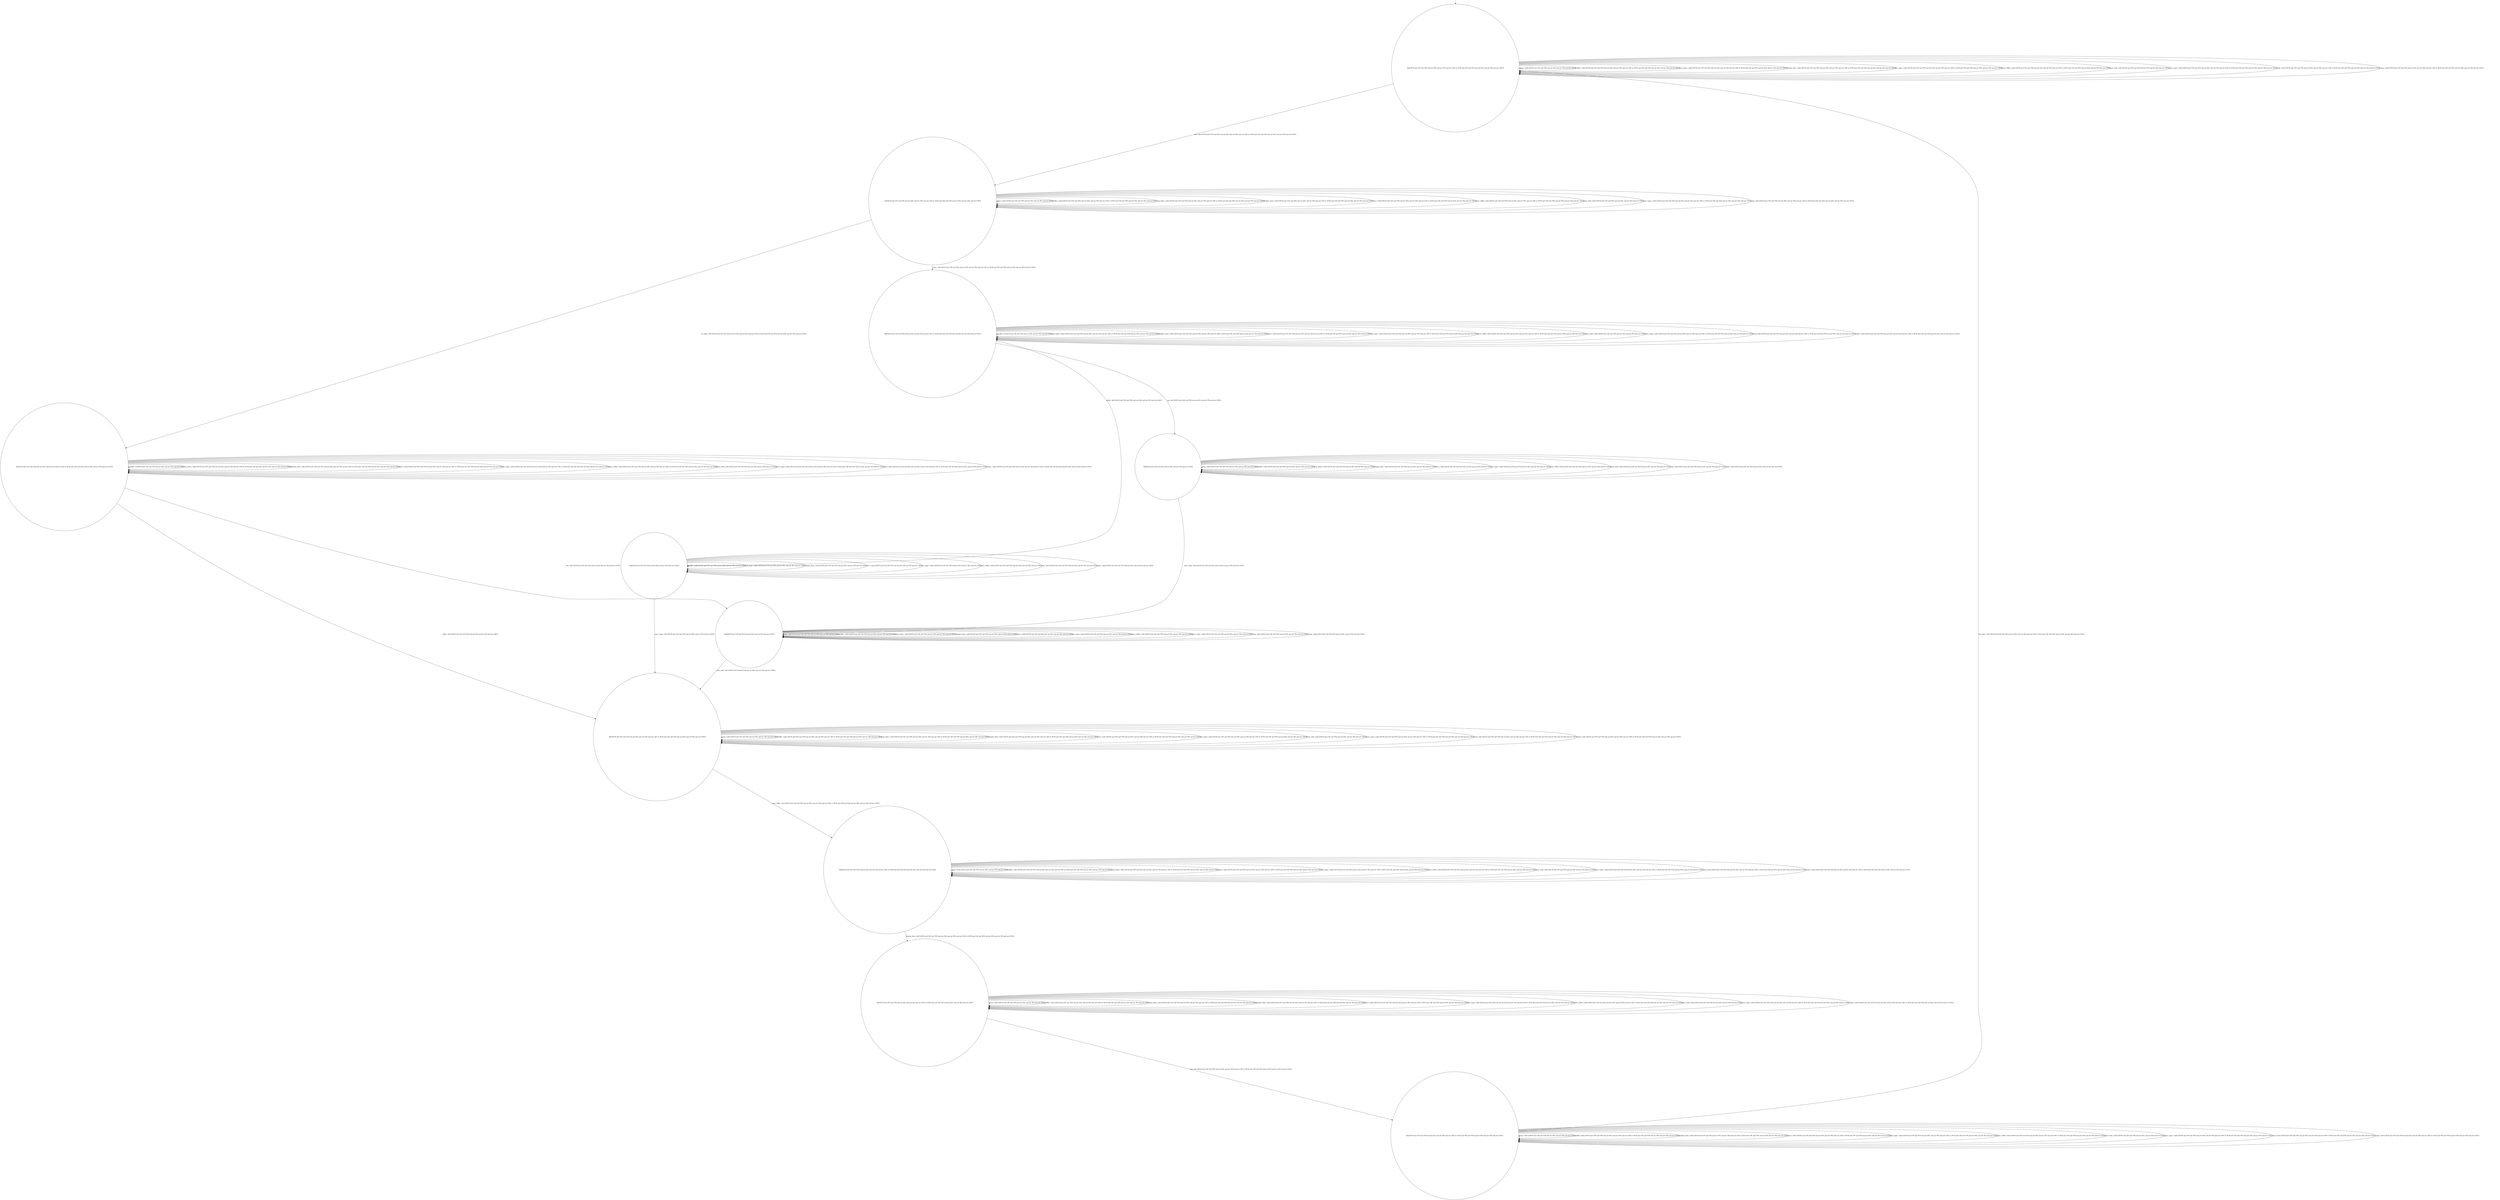 digraph g {
	edge [lblstyle="above, sloped"];
	s0 [shape="circle" label="0@[((EUR and COF and TON and not DOL and not TEA and not CAP) or (EUR and CAP and TON and not DOL and not TEA and not COF))]"];
	s1 [shape="circle" label="1@[((EUR and COF and TON and not DOL and not TEA and not CAP) or (EUR and CAP and TON and not DOL and not TEA and not COF))]"];
	s2 [shape="circle" label="2@[((EUR and COF and TON and not DOL and not TEA and not CAP) or (EUR and CAP and TON and not DOL and not TEA and not COF))]"];
	s3 [shape="circle" label="3@[((EUR and COF and TON and not DOL and not TEA and not CAP) or (EUR and CAP and TON and not DOL and not TEA and not COF))]"];
	s4 [shape="circle" label="4@[((EUR and COF and TON and not DOL and not TEA and not CAP))]"];
	s5 [shape="circle" label="5@[((EUR and COF and TON and not DOL and not TEA and not CAP) or (EUR and CAP and TON and not DOL and not TEA and not COF))]"];
	s6 [shape="circle" label="6@[((EUR and COF and TON and not DOL and not TEA and not CAP) or (EUR and CAP and TON and not DOL and not TEA and not COF))]"];
	s7 [shape="circle" label="7@[((EUR and COF and TON and not DOL and not TEA and not CAP) or (EUR and CAP and TON and not DOL and not TEA and not COF))]"];
	s8 [shape="circle" label="8@[((EUR and COF and TON and not DOL and not TEA and not CAP) or (EUR and CAP and TON and not DOL and not TEA and not COF))]"];
	s9 [shape="circle" label="9@[((EUR and CAP and TON and not DOL and not TEA and not COF))]"];
	s10 [shape="circle" label="10@[((EUR and CAP and TON and not DOL and not TEA and not COF))]"];
	s0 -> s0 [label="cap / nok() [((EUR and CAP and TON and not DOL and not TEA and not COF))]"];
	s0 -> s0 [label="coffee / nok() [((EUR and COF and TON and not DOL and not TEA and not CAP) or (EUR and CAP and TON and not DOL and not TEA and not COF))]"];
	s0 -> s0 [label="cup_taken / nok() [((EUR and COF and TON and not DOL and not TEA and not CAP) or (EUR and CAP and TON and not DOL and not TEA and not COF))]"];
	s0 -> s0 [label="display_done / nok() [((EUR and COF and TON and not DOL and not TEA and not CAP) or (EUR and CAP and TON and not DOL and not TEA and not COF))]"];
	s0 -> s1 [label="euro / ok() [((EUR and COF and TON and not DOL and not TEA and not CAP) or (EUR and CAP and TON and not DOL and not TEA and not COF))]"];
	s0 -> s0 [label="no_sugar / nok() [((EUR and COF and TON and not DOL and not TEA and not CAP) or (EUR and CAP and TON and not DOL and not TEA and not COF))]"];
	s0 -> s0 [label="pour_coffee / nok() [((EUR and COF and TON and not DOL and not TEA and not CAP) or (EUR and CAP and TON and not DOL and not TEA and not COF))]"];
	s0 -> s0 [label="pour_milk / nok() [((EUR and CAP and TON and not DOL and not TEA and not COF))]"];
	s0 -> s0 [label="pour_sugar / nok() [((EUR and COF and TON and not DOL and not TEA and not CAP) or (EUR and CAP and TON and not DOL and not TEA and not COF))]"];
	s0 -> s0 [label="ring / nok() [((EUR and COF and TON and not DOL and not TEA and not CAP) or (EUR and CAP and TON and not DOL and not TEA and not COF))]"];
	s0 -> s0 [label="sugar / nok() [((EUR and COF and TON and not DOL and not TEA and not CAP) or (EUR and CAP and TON and not DOL and not TEA and not COF))]"];
	s1 -> s1 [label="cap / nok() [((EUR and CAP and TON and not DOL and not TEA and not COF))]"];
	s1 -> s1 [label="coffee / nok() [((EUR and COF and TON and not DOL and not TEA and not CAP) or (EUR and CAP and TON and not DOL and not TEA and not COF))]"];
	s1 -> s1 [label="cup_taken / nok() [((EUR and COF and TON and not DOL and not TEA and not CAP) or (EUR and CAP and TON and not DOL and not TEA and not COF))]"];
	s1 -> s1 [label="display_done / nok() [((EUR and COF and TON and not DOL and not TEA and not CAP) or (EUR and CAP and TON and not DOL and not TEA and not COF))]"];
	s1 -> s1 [label="euro / nok() [((EUR and COF and TON and not DOL and not TEA and not CAP) or (EUR and CAP and TON and not DOL and not TEA and not COF))]"];
	s1 -> s2 [label="no_sugar / ok() [((EUR and COF and TON and not DOL and not TEA and not CAP) or (EUR and CAP and TON and not DOL and not TEA and not COF))]"];
	s1 -> s1 [label="pour_coffee / nok() [((EUR and COF and TON and not DOL and not TEA and not CAP) or (EUR and CAP and TON and not DOL and not TEA and not COF))]"];
	s1 -> s1 [label="pour_milk / nok() [((EUR and CAP and TON and not DOL and not TEA and not COF))]"];
	s1 -> s1 [label="pour_sugar / nok() [((EUR and COF and TON and not DOL and not TEA and not CAP) or (EUR and CAP and TON and not DOL and not TEA and not COF))]"];
	s1 -> s1 [label="ring / nok() [((EUR and COF and TON and not DOL and not TEA and not CAP) or (EUR and CAP and TON and not DOL and not TEA and not COF))]"];
	s1 -> s3 [label="sugar / ok() [((EUR and COF and TON and not DOL and not TEA and not CAP) or (EUR and CAP and TON and not DOL and not TEA and not COF))]"];
	s2 -> s10 [label="cap / ok() [((EUR and CAP and TON and not DOL and not TEA and not COF))]"];
	s2 -> s5 [label="coffee / ok() [((EUR and COF and TON and not DOL and not TEA and not CAP))]"];
	s2 -> s2 [label="coffee / Ω [((EUR and CAP and TON and not DOL and not TEA and not COF))]"];
	s2 -> s2 [label="cup_taken / nok() [((EUR and COF and TON and not DOL and not TEA and not CAP) or (EUR and CAP and TON and not DOL and not TEA and not COF))]"];
	s2 -> s2 [label="display_done / nok() [((EUR and COF and TON and not DOL and not TEA and not CAP) or (EUR and CAP and TON and not DOL and not TEA and not COF))]"];
	s2 -> s2 [label="euro / nok() [((EUR and COF and TON and not DOL and not TEA and not CAP) or (EUR and CAP and TON and not DOL and not TEA and not COF))]"];
	s2 -> s2 [label="no_sugar / nok() [((EUR and COF and TON and not DOL and not TEA and not CAP) or (EUR and CAP and TON and not DOL and not TEA and not COF))]"];
	s2 -> s2 [label="pour_coffee / nok() [((EUR and COF and TON and not DOL and not TEA and not CAP) or (EUR and CAP and TON and not DOL and not TEA and not COF))]"];
	s2 -> s2 [label="pour_milk / nok() [((EUR and CAP and TON and not DOL and not TEA and not COF))]"];
	s2 -> s2 [label="pour_sugar / nok() [((EUR and COF and TON and not DOL and not TEA and not CAP) or (EUR and CAP and TON and not DOL and not TEA and not COF))]"];
	s2 -> s2 [label="ring / nok() [((EUR and COF and TON and not DOL and not TEA and not CAP) or (EUR and CAP and TON and not DOL and not TEA and not COF))]"];
	s2 -> s2 [label="sugar / void() [((EUR and COF and TON and not DOL and not TEA and not CAP) or (EUR and CAP and TON and not DOL and not TEA and not COF))]"];
	s3 -> s9 [label="cap / ok() [((EUR and CAP and TON and not DOL and not TEA and not COF))]"];
	s3 -> s3 [label="coffee / Ω [((EUR and CAP and TON and not DOL and not TEA and not COF))]"];
	s3 -> s4 [label="coffee / ok() [((EUR and COF and TON and not DOL and not TEA and not CAP))]"];
	s3 -> s3 [label="cup_taken / nok() [((EUR and COF and TON and not DOL and not TEA and not CAP) or (EUR and CAP and TON and not DOL and not TEA and not COF))]"];
	s3 -> s3 [label="display_done / nok() [((EUR and COF and TON and not DOL and not TEA and not CAP) or (EUR and CAP and TON and not DOL and not TEA and not COF))]"];
	s3 -> s3 [label="euro / nok() [((EUR and COF and TON and not DOL and not TEA and not CAP) or (EUR and CAP and TON and not DOL and not TEA and not COF))]"];
	s3 -> s3 [label="no_sugar / void() [((EUR and COF and TON and not DOL and not TEA and not CAP) or (EUR and CAP and TON and not DOL and not TEA and not COF))]"];
	s3 -> s3 [label="pour_coffee / nok() [((EUR and COF and TON and not DOL and not TEA and not CAP) or (EUR and CAP and TON and not DOL and not TEA and not COF))]"];
	s3 -> s3 [label="pour_milk / nok() [((EUR and CAP and TON and not DOL and not TEA and not COF))]"];
	s3 -> s3 [label="pour_sugar / nok() [((EUR and COF and TON and not DOL and not TEA and not CAP) or (EUR and CAP and TON and not DOL and not TEA and not COF))]"];
	s3 -> s3 [label="ring / nok() [((EUR and COF and TON and not DOL and not TEA and not CAP) or (EUR and CAP and TON and not DOL and not TEA and not COF))]"];
	s3 -> s3 [label="sugar / nok() [((EUR and COF and TON and not DOL and not TEA and not CAP) or (EUR and CAP and TON and not DOL and not TEA and not COF))]"];
	s4 -> s4 [label="coffee / nok() [((EUR and COF and TON and not DOL and not TEA and not CAP))]"];
	s4 -> s4 [label="cup_taken / nok() [((EUR and COF and TON and not DOL and not TEA and not CAP))]"];
	s4 -> s4 [label="display_done / nok() [((EUR and COF and TON and not DOL and not TEA and not CAP))]"];
	s4 -> s4 [label="euro / nok() [((EUR and COF and TON and not DOL and not TEA and not CAP))]"];
	s4 -> s4 [label="no_sugar / nok() [((EUR and COF and TON and not DOL and not TEA and not CAP))]"];
	s4 -> s4 [label="pour_coffee / nok() [((EUR and COF and TON and not DOL and not TEA and not CAP))]"];
	s4 -> s5 [label="pour_sugar / ok() [((EUR and COF and TON and not DOL and not TEA and not CAP))]"];
	s4 -> s4 [label="ring / nok() [((EUR and COF and TON and not DOL and not TEA and not CAP))]"];
	s4 -> s4 [label="sugar / nok() [((EUR and COF and TON and not DOL and not TEA and not CAP))]"];
	s5 -> s5 [label="cap / nok() [((EUR and CAP and TON and not DOL and not TEA and not COF))]"];
	s5 -> s5 [label="coffee / nok() [((EUR and COF and TON and not DOL and not TEA and not CAP) or (EUR and CAP and TON and not DOL and not TEA and not COF))]"];
	s5 -> s5 [label="cup_taken / nok() [((EUR and COF and TON and not DOL and not TEA and not CAP) or (EUR and CAP and TON and not DOL and not TEA and not COF))]"];
	s5 -> s5 [label="display_done / nok() [((EUR and COF and TON and not DOL and not TEA and not CAP) or (EUR and CAP and TON and not DOL and not TEA and not COF))]"];
	s5 -> s5 [label="euro / nok() [((EUR and COF and TON and not DOL and not TEA and not CAP) or (EUR and CAP and TON and not DOL and not TEA and not COF))]"];
	s5 -> s5 [label="no_sugar / nok() [((EUR and COF and TON and not DOL and not TEA and not CAP) or (EUR and CAP and TON and not DOL and not TEA and not COF))]"];
	s5 -> s6 [label="pour_coffee / ok() [((EUR and COF and TON and not DOL and not TEA and not CAP) or (EUR and CAP and TON and not DOL and not TEA and not COF))]"];
	s5 -> s5 [label="pour_milk / nok() [((EUR and CAP and TON and not DOL and not TEA and not COF))]"];
	s5 -> s5 [label="pour_sugar / nok() [((EUR and COF and TON and not DOL and not TEA and not CAP) or (EUR and CAP and TON and not DOL and not TEA and not COF))]"];
	s5 -> s5 [label="ring / nok() [((EUR and COF and TON and not DOL and not TEA and not CAP) or (EUR and CAP and TON and not DOL and not TEA and not COF))]"];
	s5 -> s5 [label="sugar / nok() [((EUR and COF and TON and not DOL and not TEA and not CAP) or (EUR and CAP and TON and not DOL and not TEA and not COF))]"];
	s6 -> s6 [label="cap / nok() [((EUR and CAP and TON and not DOL and not TEA and not COF))]"];
	s6 -> s6 [label="coffee / nok() [((EUR and COF and TON and not DOL and not TEA and not CAP) or (EUR and CAP and TON and not DOL and not TEA and not COF))]"];
	s6 -> s6 [label="cup_taken / nok() [((EUR and COF and TON and not DOL and not TEA and not CAP) or (EUR and CAP and TON and not DOL and not TEA and not COF))]"];
	s6 -> s7 [label="display_done / ok() [((EUR and COF and TON and not DOL and not TEA and not CAP) or (EUR and CAP and TON and not DOL and not TEA and not COF))]"];
	s6 -> s6 [label="euro / nok() [((EUR and COF and TON and not DOL and not TEA and not CAP) or (EUR and CAP and TON and not DOL and not TEA and not COF))]"];
	s6 -> s6 [label="no_sugar / nok() [((EUR and COF and TON and not DOL and not TEA and not CAP) or (EUR and CAP and TON and not DOL and not TEA and not COF))]"];
	s6 -> s6 [label="pour_coffee / nok() [((EUR and COF and TON and not DOL and not TEA and not CAP) or (EUR and CAP and TON and not DOL and not TEA and not COF))]"];
	s6 -> s6 [label="pour_milk / nok() [((EUR and CAP and TON and not DOL and not TEA and not COF))]"];
	s6 -> s6 [label="pour_sugar / nok() [((EUR and COF and TON and not DOL and not TEA and not CAP) or (EUR and CAP and TON and not DOL and not TEA and not COF))]"];
	s6 -> s6 [label="ring / nok() [((EUR and COF and TON and not DOL and not TEA and not CAP) or (EUR and CAP and TON and not DOL and not TEA and not COF))]"];
	s6 -> s6 [label="sugar / nok() [((EUR and COF and TON and not DOL and not TEA and not CAP) or (EUR and CAP and TON and not DOL and not TEA and not COF))]"];
	s7 -> s7 [label="cap / nok() [((EUR and CAP and TON and not DOL and not TEA and not COF))]"];
	s7 -> s7 [label="coffee / nok() [((EUR and COF and TON and not DOL and not TEA and not CAP) or (EUR and CAP and TON and not DOL and not TEA and not COF))]"];
	s7 -> s7 [label="cup_taken / nok() [((EUR and COF and TON and not DOL and not TEA and not CAP) or (EUR and CAP and TON and not DOL and not TEA and not COF))]"];
	s7 -> s7 [label="display_done / nok() [((EUR and COF and TON and not DOL and not TEA and not CAP) or (EUR and CAP and TON and not DOL and not TEA and not COF))]"];
	s7 -> s7 [label="euro / nok() [((EUR and COF and TON and not DOL and not TEA and not CAP) or (EUR and CAP and TON and not DOL and not TEA and not COF))]"];
	s7 -> s7 [label="no_sugar / nok() [((EUR and COF and TON and not DOL and not TEA and not CAP) or (EUR and CAP and TON and not DOL and not TEA and not COF))]"];
	s7 -> s7 [label="pour_coffee / nok() [((EUR and COF and TON and not DOL and not TEA and not CAP) or (EUR and CAP and TON and not DOL and not TEA and not COF))]"];
	s7 -> s7 [label="pour_milk / nok() [((EUR and CAP and TON and not DOL and not TEA and not COF))]"];
	s7 -> s7 [label="pour_sugar / nok() [((EUR and COF and TON and not DOL and not TEA and not CAP) or (EUR and CAP and TON and not DOL and not TEA and not COF))]"];
	s7 -> s8 [label="ring / ok() [((EUR and COF and TON and not DOL and not TEA and not CAP) or (EUR and CAP and TON and not DOL and not TEA and not COF))]"];
	s7 -> s7 [label="sugar / nok() [((EUR and COF and TON and not DOL and not TEA and not CAP) or (EUR and CAP and TON and not DOL and not TEA and not COF))]"];
	s8 -> s8 [label="cap / nok() [((EUR and CAP and TON and not DOL and not TEA and not COF))]"];
	s8 -> s8 [label="coffee / nok() [((EUR and COF and TON and not DOL and not TEA and not CAP) or (EUR and CAP and TON and not DOL and not TEA and not COF))]"];
	s8 -> s0 [label="cup_taken / ok() [((EUR and COF and TON and not DOL and not TEA and not CAP) or (EUR and CAP and TON and not DOL and not TEA and not COF))]"];
	s8 -> s8 [label="display_done / nok() [((EUR and COF and TON and not DOL and not TEA and not CAP) or (EUR and CAP and TON and not DOL and not TEA and not COF))]"];
	s8 -> s8 [label="euro / nok() [((EUR and COF and TON and not DOL and not TEA and not CAP) or (EUR and CAP and TON and not DOL and not TEA and not COF))]"];
	s8 -> s8 [label="no_sugar / nok() [((EUR and COF and TON and not DOL and not TEA and not CAP) or (EUR and CAP and TON and not DOL and not TEA and not COF))]"];
	s8 -> s8 [label="pour_coffee / nok() [((EUR and COF and TON and not DOL and not TEA and not CAP) or (EUR and CAP and TON and not DOL and not TEA and not COF))]"];
	s8 -> s8 [label="pour_milk / nok() [((EUR and CAP and TON and not DOL and not TEA and not COF))]"];
	s8 -> s8 [label="pour_sugar / nok() [((EUR and COF and TON and not DOL and not TEA and not CAP) or (EUR and CAP and TON and not DOL and not TEA and not COF))]"];
	s8 -> s8 [label="ring / nok() [((EUR and COF and TON and not DOL and not TEA and not CAP) or (EUR and CAP and TON and not DOL and not TEA and not COF))]"];
	s8 -> s8 [label="sugar / nok() [((EUR and COF and TON and not DOL and not TEA and not CAP) or (EUR and CAP and TON and not DOL and not TEA and not COF))]"];
	s9 -> s9 [label="cap / nok() [((EUR and CAP and TON and not DOL and not TEA and not COF))]"];
	s9 -> s9 [label="coffee / void() [((EUR and CAP and TON and not DOL and not TEA and not COF))]"];
	s9 -> s9 [label="cup_taken / nok() [((EUR and CAP and TON and not DOL and not TEA and not COF))]"];
	s9 -> s9 [label="display_done / nok() [((EUR and CAP and TON and not DOL and not TEA and not COF))]"];
	s9 -> s9 [label="euro / nok() [((EUR and CAP and TON and not DOL and not TEA and not COF))]"];
	s9 -> s9 [label="no_sugar / nok() [((EUR and CAP and TON and not DOL and not TEA and not COF))]"];
	s9 -> s9 [label="pour_coffee / nok() [((EUR and CAP and TON and not DOL and not TEA and not COF))]"];
	s9 -> s9 [label="pour_milk / nok() [((EUR and CAP and TON and not DOL and not TEA and not COF))]"];
	s9 -> s10 [label="pour_sugar / ok() [((EUR and CAP and TON and not DOL and not TEA and not COF))]"];
	s9 -> s9 [label="ring / nok() [((EUR and CAP and TON and not DOL and not TEA and not COF))]"];
	s9 -> s9 [label="sugar / nok() [((EUR and CAP and TON and not DOL and not TEA and not COF))]"];
	s10 -> s10 [label="cap / nok() [((EUR and CAP and TON and not DOL and not TEA and not COF))]"];
	s10 -> s10 [label="coffee / void() [((EUR and CAP and TON and not DOL and not TEA and not COF))]"];
	s10 -> s10 [label="cup_taken / nok() [((EUR and CAP and TON and not DOL and not TEA and not COF))]"];
	s10 -> s10 [label="display_done / nok() [((EUR and CAP and TON and not DOL and not TEA and not COF))]"];
	s10 -> s10 [label="euro / nok() [((EUR and CAP and TON and not DOL and not TEA and not COF))]"];
	s10 -> s10 [label="no_sugar / nok() [((EUR and CAP and TON and not DOL and not TEA and not COF))]"];
	s10 -> s10 [label="pour_coffee / nok() [((EUR and CAP and TON and not DOL and not TEA and not COF))]"];
	s10 -> s5 [label="pour_milk / ok() [((EUR and CAP and TON and not DOL and not TEA and not COF))]"];
	s10 -> s10 [label="pour_sugar / nok() [((EUR and CAP and TON and not DOL and not TEA and not COF))]"];
	s10 -> s10 [label="ring / nok() [((EUR and CAP and TON and not DOL and not TEA and not COF))]"];
	s10 -> s10 [label="sugar / nok() [((EUR and CAP and TON and not DOL and not TEA and not COF))]"];
	__start0 [label="" shape="none" width="0" height="0"];
	__start0 -> s0;
}